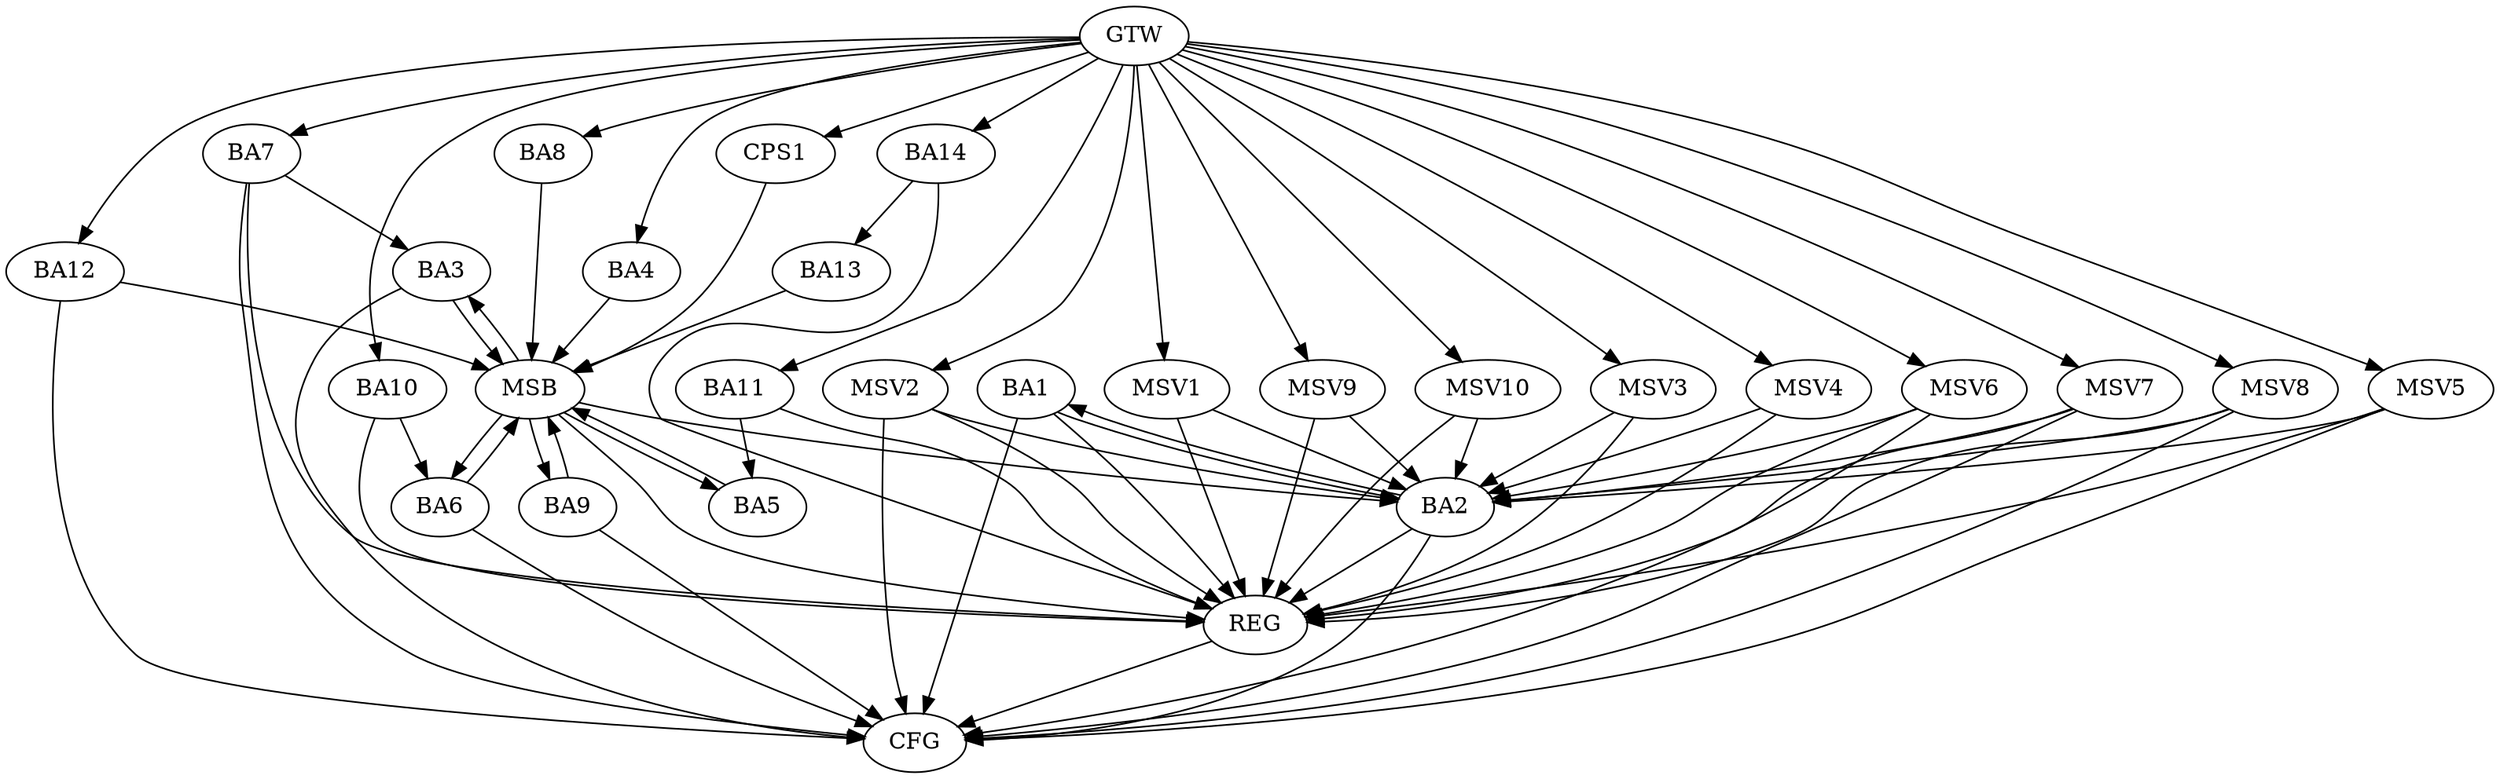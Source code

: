 strict digraph G {
  BA1 [ label="BA1" ];
  BA2 [ label="BA2" ];
  BA3 [ label="BA3" ];
  BA4 [ label="BA4" ];
  BA5 [ label="BA5" ];
  BA6 [ label="BA6" ];
  BA7 [ label="BA7" ];
  BA8 [ label="BA8" ];
  BA9 [ label="BA9" ];
  BA10 [ label="BA10" ];
  BA11 [ label="BA11" ];
  BA12 [ label="BA12" ];
  BA13 [ label="BA13" ];
  BA14 [ label="BA14" ];
  CPS1 [ label="CPS1" ];
  GTW [ label="GTW" ];
  REG [ label="REG" ];
  MSB [ label="MSB" ];
  CFG [ label="CFG" ];
  MSV1 [ label="MSV1" ];
  MSV2 [ label="MSV2" ];
  MSV3 [ label="MSV3" ];
  MSV4 [ label="MSV4" ];
  MSV5 [ label="MSV5" ];
  MSV6 [ label="MSV6" ];
  MSV7 [ label="MSV7" ];
  MSV8 [ label="MSV8" ];
  MSV9 [ label="MSV9" ];
  MSV10 [ label="MSV10" ];
  BA1 -> BA2;
  BA2 -> BA1;
  BA7 -> BA3;
  BA10 -> BA6;
  BA11 -> BA5;
  BA14 -> BA13;
  GTW -> BA4;
  GTW -> BA7;
  GTW -> BA8;
  GTW -> BA10;
  GTW -> BA11;
  GTW -> BA12;
  GTW -> BA14;
  GTW -> CPS1;
  BA1 -> REG;
  BA2 -> REG;
  BA7 -> REG;
  BA10 -> REG;
  BA11 -> REG;
  BA14 -> REG;
  BA3 -> MSB;
  MSB -> BA2;
  MSB -> REG;
  BA4 -> MSB;
  BA5 -> MSB;
  BA6 -> MSB;
  BA8 -> MSB;
  BA9 -> MSB;
  MSB -> BA5;
  BA12 -> MSB;
  MSB -> BA3;
  BA13 -> MSB;
  MSB -> BA9;
  CPS1 -> MSB;
  MSB -> BA6;
  BA2 -> CFG;
  BA6 -> CFG;
  BA3 -> CFG;
  BA1 -> CFG;
  BA9 -> CFG;
  BA7 -> CFG;
  BA12 -> CFG;
  REG -> CFG;
  MSV1 -> BA2;
  GTW -> MSV1;
  MSV1 -> REG;
  MSV2 -> BA2;
  MSV3 -> BA2;
  GTW -> MSV2;
  MSV2 -> REG;
  MSV2 -> CFG;
  GTW -> MSV3;
  MSV3 -> REG;
  MSV4 -> BA2;
  GTW -> MSV4;
  MSV4 -> REG;
  MSV5 -> BA2;
  GTW -> MSV5;
  MSV5 -> REG;
  MSV5 -> CFG;
  MSV6 -> BA2;
  GTW -> MSV6;
  MSV6 -> REG;
  MSV6 -> CFG;
  MSV7 -> BA2;
  GTW -> MSV7;
  MSV7 -> REG;
  MSV7 -> CFG;
  MSV8 -> BA2;
  MSV9 -> BA2;
  GTW -> MSV8;
  MSV8 -> REG;
  MSV8 -> CFG;
  GTW -> MSV9;
  MSV9 -> REG;
  MSV10 -> BA2;
  GTW -> MSV10;
  MSV10 -> REG;
}
